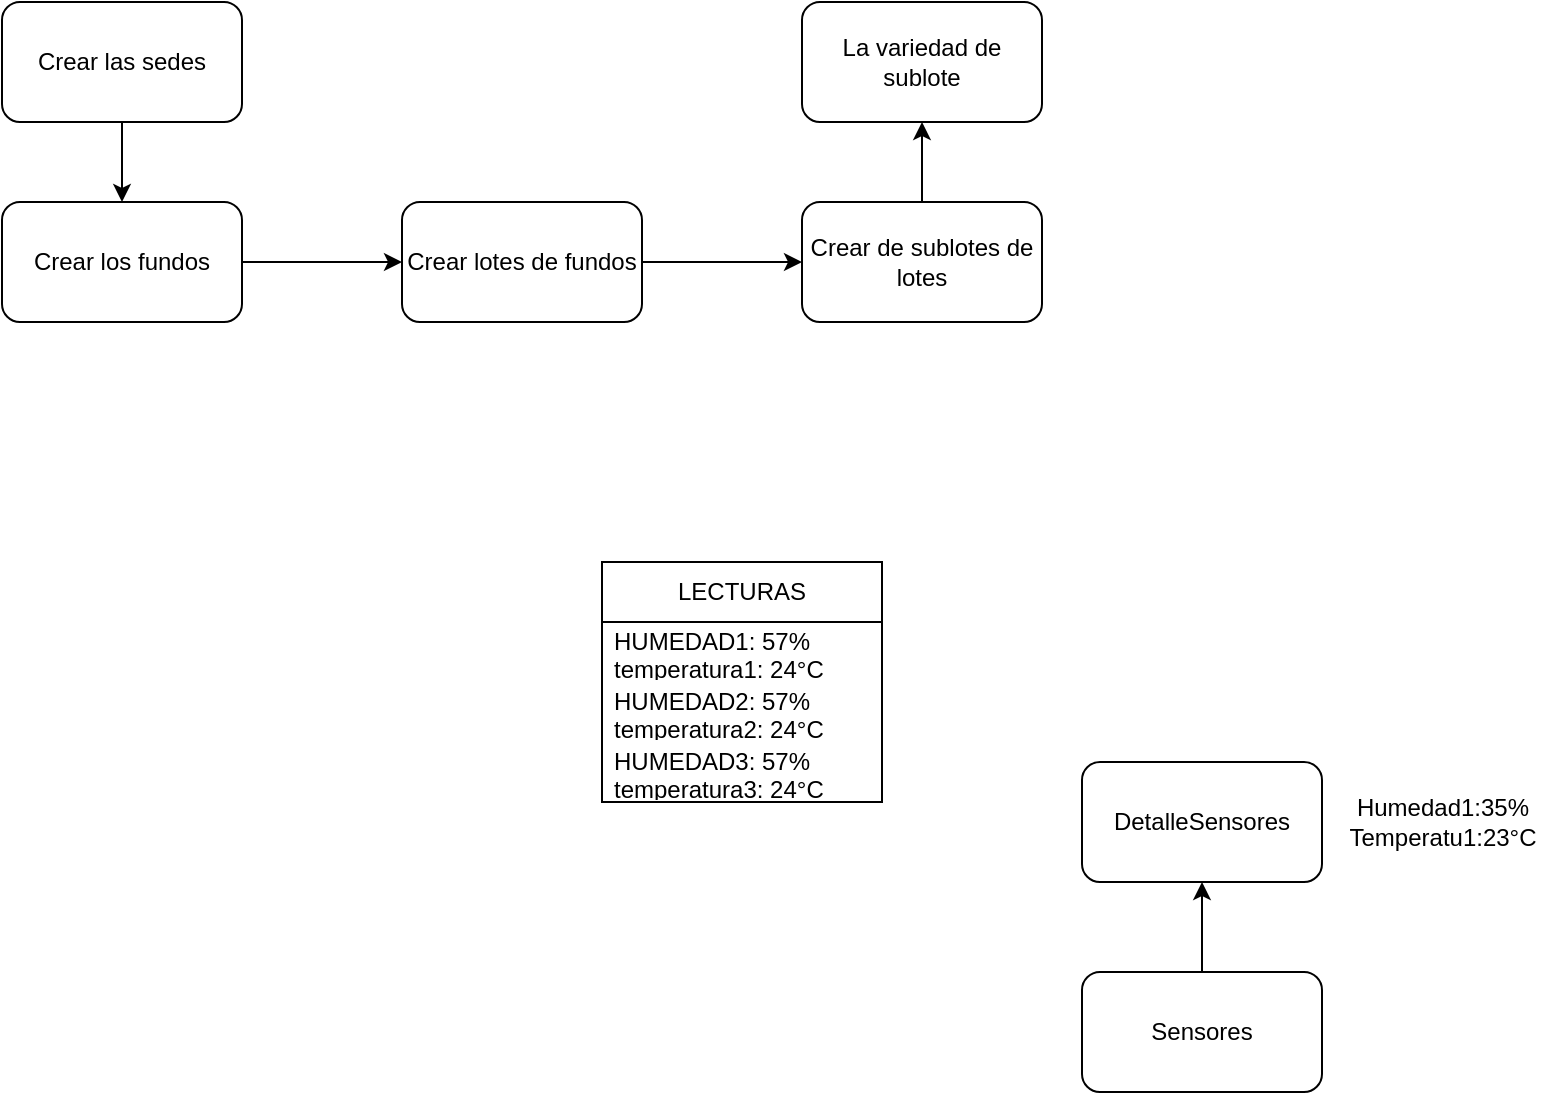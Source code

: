 <mxfile version="25.0.1">
  <diagram id="C5RBs43oDa-KdzZeNtuy" name="Page-1">
    <mxGraphModel dx="872" dy="469" grid="1" gridSize="10" guides="1" tooltips="1" connect="1" arrows="1" fold="1" page="1" pageScale="1" pageWidth="827" pageHeight="1169" math="0" shadow="0">
      <root>
        <mxCell id="WIyWlLk6GJQsqaUBKTNV-0" />
        <mxCell id="WIyWlLk6GJQsqaUBKTNV-1" parent="WIyWlLk6GJQsqaUBKTNV-0" />
        <mxCell id="hPzvSaIItI-cAqv3PKmr-2" value="" style="edgeStyle=orthogonalEdgeStyle;rounded=0;orthogonalLoop=1;jettySize=auto;html=1;" edge="1" parent="WIyWlLk6GJQsqaUBKTNV-1" source="hPzvSaIItI-cAqv3PKmr-0" target="hPzvSaIItI-cAqv3PKmr-1">
          <mxGeometry relative="1" as="geometry" />
        </mxCell>
        <mxCell id="hPzvSaIItI-cAqv3PKmr-0" value="Crear las sedes" style="rounded=1;whiteSpace=wrap;html=1;" vertex="1" parent="WIyWlLk6GJQsqaUBKTNV-1">
          <mxGeometry x="40" y="40" width="120" height="60" as="geometry" />
        </mxCell>
        <mxCell id="hPzvSaIItI-cAqv3PKmr-4" value="" style="edgeStyle=orthogonalEdgeStyle;rounded=0;orthogonalLoop=1;jettySize=auto;html=1;" edge="1" parent="WIyWlLk6GJQsqaUBKTNV-1" source="hPzvSaIItI-cAqv3PKmr-1" target="hPzvSaIItI-cAqv3PKmr-3">
          <mxGeometry relative="1" as="geometry" />
        </mxCell>
        <mxCell id="hPzvSaIItI-cAqv3PKmr-1" value="Crear los fundos" style="rounded=1;whiteSpace=wrap;html=1;" vertex="1" parent="WIyWlLk6GJQsqaUBKTNV-1">
          <mxGeometry x="40" y="140" width="120" height="60" as="geometry" />
        </mxCell>
        <mxCell id="hPzvSaIItI-cAqv3PKmr-6" value="" style="edgeStyle=orthogonalEdgeStyle;rounded=0;orthogonalLoop=1;jettySize=auto;html=1;" edge="1" parent="WIyWlLk6GJQsqaUBKTNV-1" source="hPzvSaIItI-cAqv3PKmr-3" target="hPzvSaIItI-cAqv3PKmr-5">
          <mxGeometry relative="1" as="geometry" />
        </mxCell>
        <mxCell id="hPzvSaIItI-cAqv3PKmr-3" value="Crear lotes de fundos" style="rounded=1;whiteSpace=wrap;html=1;" vertex="1" parent="WIyWlLk6GJQsqaUBKTNV-1">
          <mxGeometry x="240" y="140" width="120" height="60" as="geometry" />
        </mxCell>
        <mxCell id="hPzvSaIItI-cAqv3PKmr-8" value="" style="edgeStyle=orthogonalEdgeStyle;rounded=0;orthogonalLoop=1;jettySize=auto;html=1;" edge="1" parent="WIyWlLk6GJQsqaUBKTNV-1" source="hPzvSaIItI-cAqv3PKmr-5" target="hPzvSaIItI-cAqv3PKmr-7">
          <mxGeometry relative="1" as="geometry" />
        </mxCell>
        <mxCell id="hPzvSaIItI-cAqv3PKmr-5" value="Crear de sublotes de lotes" style="rounded=1;whiteSpace=wrap;html=1;" vertex="1" parent="WIyWlLk6GJQsqaUBKTNV-1">
          <mxGeometry x="440" y="140" width="120" height="60" as="geometry" />
        </mxCell>
        <mxCell id="hPzvSaIItI-cAqv3PKmr-7" value="La variedad de sublote" style="rounded=1;whiteSpace=wrap;html=1;" vertex="1" parent="WIyWlLk6GJQsqaUBKTNV-1">
          <mxGeometry x="440" y="40" width="120" height="60" as="geometry" />
        </mxCell>
        <mxCell id="hPzvSaIItI-cAqv3PKmr-13" style="edgeStyle=orthogonalEdgeStyle;rounded=0;orthogonalLoop=1;jettySize=auto;html=1;entryX=0.5;entryY=1;entryDx=0;entryDy=0;" edge="1" parent="WIyWlLk6GJQsqaUBKTNV-1" source="hPzvSaIItI-cAqv3PKmr-10" target="hPzvSaIItI-cAqv3PKmr-11">
          <mxGeometry relative="1" as="geometry" />
        </mxCell>
        <mxCell id="hPzvSaIItI-cAqv3PKmr-10" value="Sensores" style="rounded=1;whiteSpace=wrap;html=1;" vertex="1" parent="WIyWlLk6GJQsqaUBKTNV-1">
          <mxGeometry x="580" y="525" width="120" height="60" as="geometry" />
        </mxCell>
        <mxCell id="hPzvSaIItI-cAqv3PKmr-11" value="DetalleSensores" style="rounded=1;whiteSpace=wrap;html=1;" vertex="1" parent="WIyWlLk6GJQsqaUBKTNV-1">
          <mxGeometry x="580" y="420" width="120" height="60" as="geometry" />
        </mxCell>
        <mxCell id="hPzvSaIItI-cAqv3PKmr-17" value="Humedad1:35%&lt;div&gt;Temperatu1:23°C&lt;/div&gt;" style="text;html=1;align=center;verticalAlign=middle;resizable=0;points=[];autosize=1;strokeColor=none;fillColor=none;" vertex="1" parent="WIyWlLk6GJQsqaUBKTNV-1">
          <mxGeometry x="700" y="430" width="120" height="40" as="geometry" />
        </mxCell>
        <mxCell id="hPzvSaIItI-cAqv3PKmr-18" value="LECTURAS" style="swimlane;fontStyle=0;childLayout=stackLayout;horizontal=1;startSize=30;horizontalStack=0;resizeParent=1;resizeParentMax=0;resizeLast=0;collapsible=1;marginBottom=0;whiteSpace=wrap;html=1;" vertex="1" parent="WIyWlLk6GJQsqaUBKTNV-1">
          <mxGeometry x="340" y="320" width="140" height="120" as="geometry" />
        </mxCell>
        <mxCell id="hPzvSaIItI-cAqv3PKmr-19" value="HUMEDAD1: 57%&lt;div&gt;temperatura1: 24°C&lt;/div&gt;" style="text;strokeColor=none;fillColor=none;align=left;verticalAlign=middle;spacingLeft=4;spacingRight=4;overflow=hidden;points=[[0,0.5],[1,0.5]];portConstraint=eastwest;rotatable=0;whiteSpace=wrap;html=1;" vertex="1" parent="hPzvSaIItI-cAqv3PKmr-18">
          <mxGeometry y="30" width="140" height="30" as="geometry" />
        </mxCell>
        <mxCell id="hPzvSaIItI-cAqv3PKmr-20" value="HUMEDAD2: 57%&lt;div&gt;temperatura2: 24°C&lt;/div&gt;" style="text;strokeColor=none;fillColor=none;align=left;verticalAlign=middle;spacingLeft=4;spacingRight=4;overflow=hidden;points=[[0,0.5],[1,0.5]];portConstraint=eastwest;rotatable=0;whiteSpace=wrap;html=1;" vertex="1" parent="hPzvSaIItI-cAqv3PKmr-18">
          <mxGeometry y="60" width="140" height="30" as="geometry" />
        </mxCell>
        <mxCell id="hPzvSaIItI-cAqv3PKmr-21" value="HUMEDAD3: 57%&lt;div&gt;temperatura3: 24°C&lt;/div&gt;" style="text;strokeColor=none;fillColor=none;align=left;verticalAlign=middle;spacingLeft=4;spacingRight=4;overflow=hidden;points=[[0,0.5],[1,0.5]];portConstraint=eastwest;rotatable=0;whiteSpace=wrap;html=1;" vertex="1" parent="hPzvSaIItI-cAqv3PKmr-18">
          <mxGeometry y="90" width="140" height="30" as="geometry" />
        </mxCell>
      </root>
    </mxGraphModel>
  </diagram>
</mxfile>
